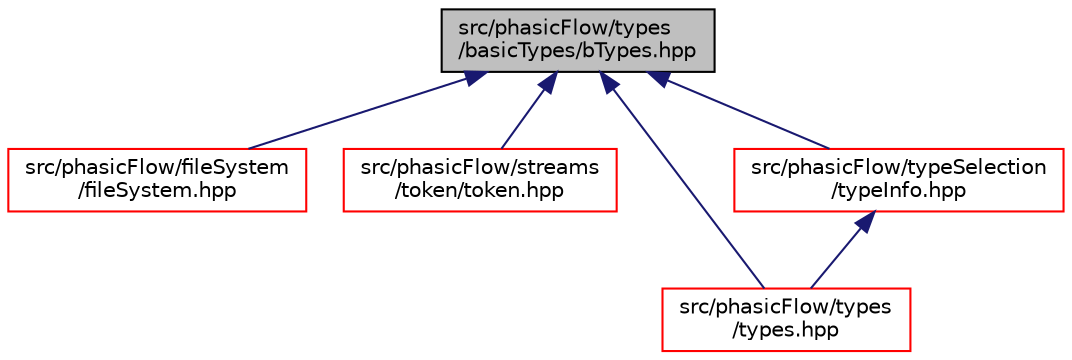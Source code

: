 digraph "src/phasicFlow/types/basicTypes/bTypes.hpp"
{
 // LATEX_PDF_SIZE
  edge [fontname="Helvetica",fontsize="10",labelfontname="Helvetica",labelfontsize="10"];
  node [fontname="Helvetica",fontsize="10",shape=record];
  Node1 [label="src/phasicFlow/types\l/basicTypes/bTypes.hpp",height=0.2,width=0.4,color="black", fillcolor="grey75", style="filled", fontcolor="black",tooltip=" "];
  Node1 -> Node2 [dir="back",color="midnightblue",fontsize="10",style="solid",fontname="Helvetica"];
  Node2 [label="src/phasicFlow/fileSystem\l/fileSystem.hpp",height=0.2,width=0.4,color="red", fillcolor="white", style="filled",URL="$fileSystem_8hpp.html",tooltip=" "];
  Node1 -> Node347 [dir="back",color="midnightblue",fontsize="10",style="solid",fontname="Helvetica"];
  Node347 [label="src/phasicFlow/streams\l/token/token.hpp",height=0.2,width=0.4,color="red", fillcolor="white", style="filled",URL="$token_8hpp.html",tooltip=" "];
  Node1 -> Node415 [dir="back",color="midnightblue",fontsize="10",style="solid",fontname="Helvetica"];
  Node415 [label="src/phasicFlow/types\l/types.hpp",height=0.2,width=0.4,color="red", fillcolor="white", style="filled",URL="$types_8hpp.html",tooltip=" "];
  Node1 -> Node479 [dir="back",color="midnightblue",fontsize="10",style="solid",fontname="Helvetica"];
  Node479 [label="src/phasicFlow/typeSelection\l/typeInfo.hpp",height=0.2,width=0.4,color="red", fillcolor="white", style="filled",URL="$typeInfo_8hpp.html",tooltip=" "];
  Node479 -> Node415 [dir="back",color="midnightblue",fontsize="10",style="solid",fontname="Helvetica"];
}
